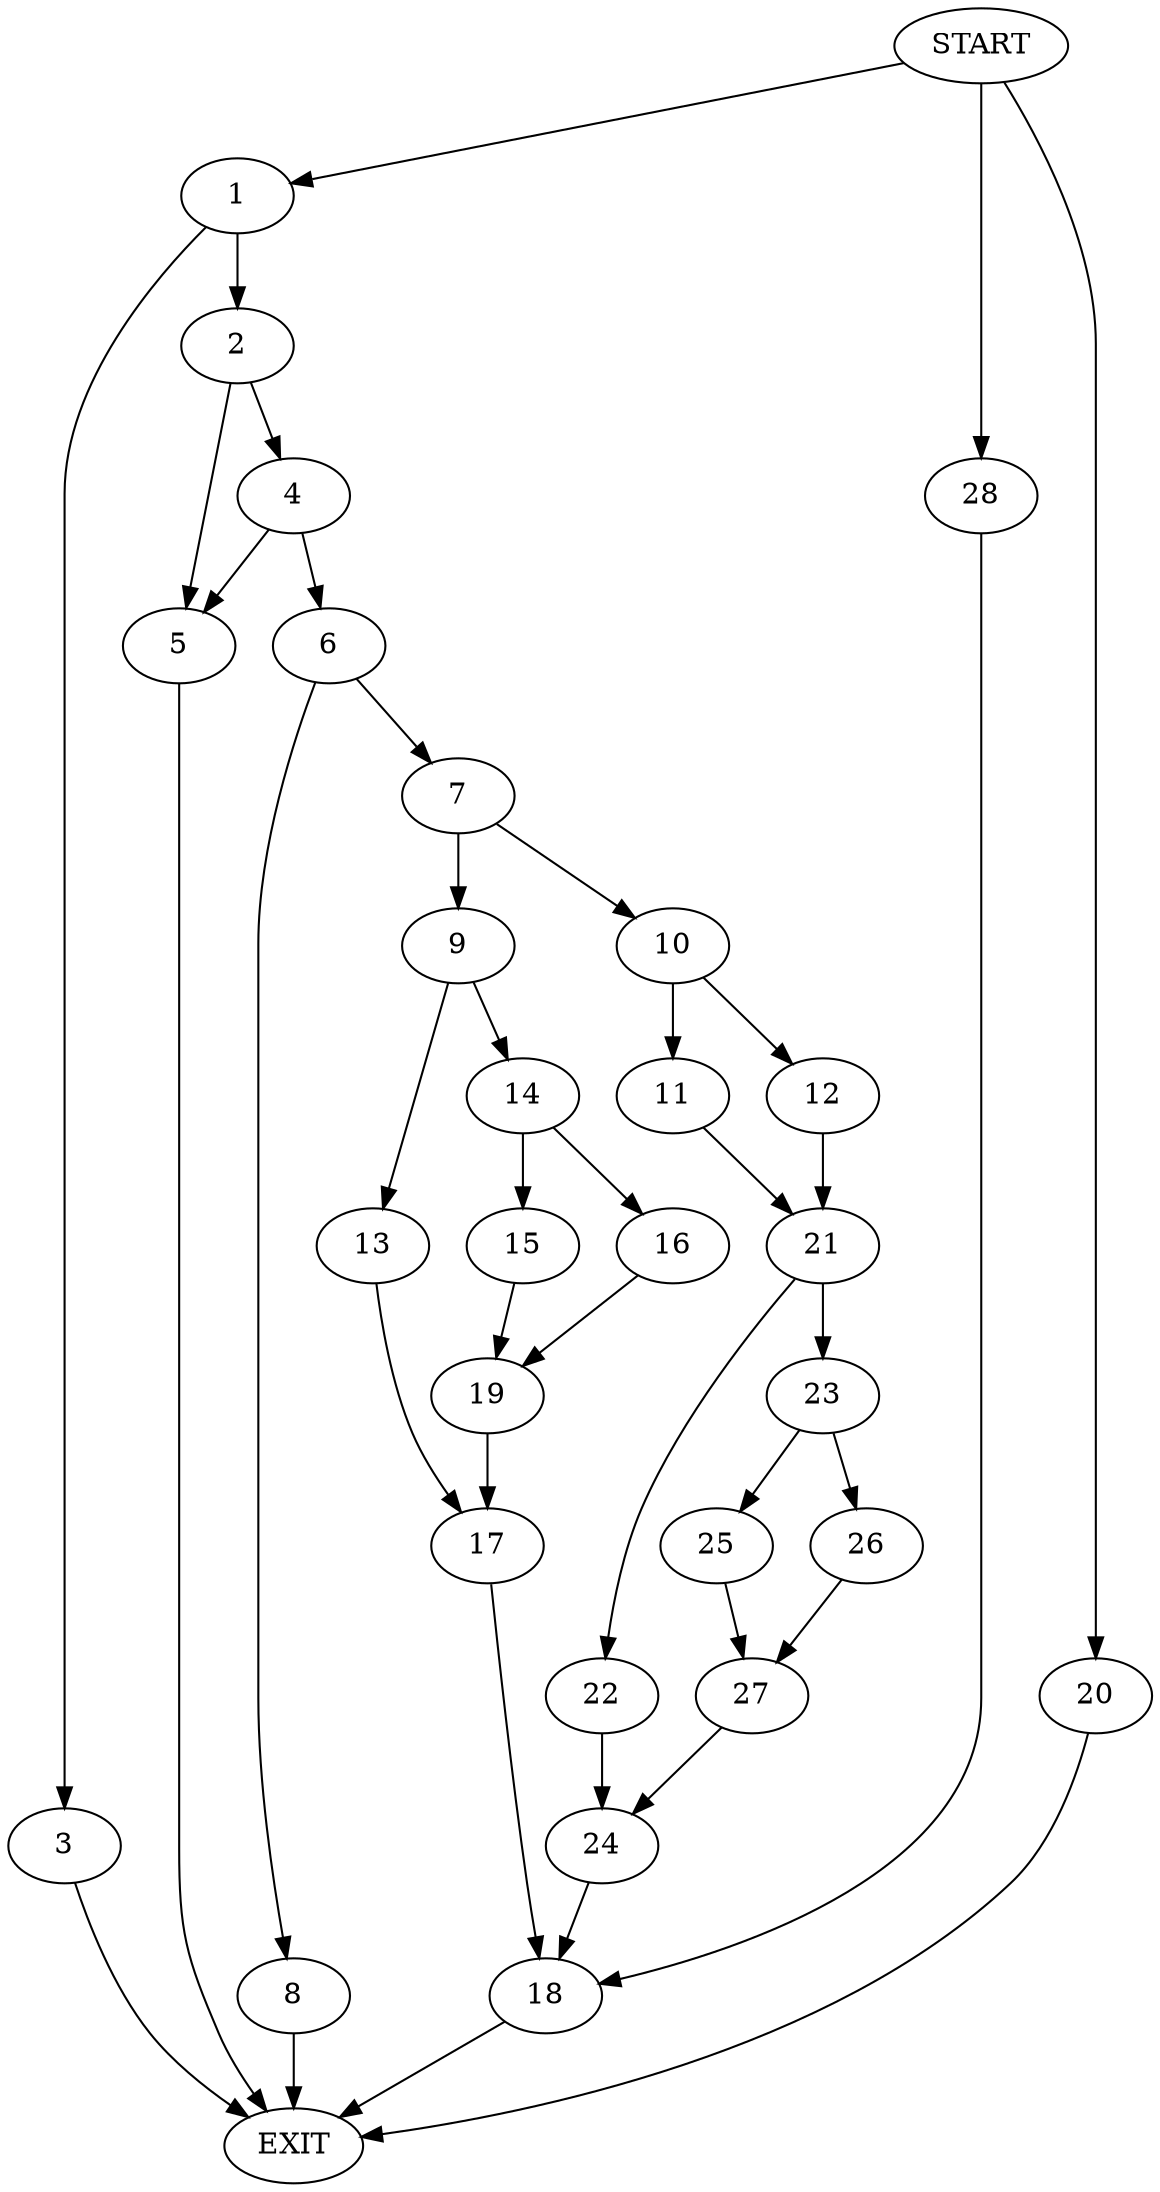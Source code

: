 digraph {
0 [label="START"]
29 [label="EXIT"]
0 -> 1
1 -> 2
1 -> 3
3 -> 29
2 -> 4
2 -> 5
5 -> 29
4 -> 6
4 -> 5
6 -> 7
6 -> 8
8 -> 29
7 -> 9
7 -> 10
10 -> 11
10 -> 12
9 -> 13
9 -> 14
14 -> 15
14 -> 16
13 -> 17
17 -> 18
16 -> 19
15 -> 19
19 -> 17
18 -> 29
0 -> 20
20 -> 29
12 -> 21
11 -> 21
21 -> 22
21 -> 23
22 -> 24
23 -> 25
23 -> 26
24 -> 18
25 -> 27
26 -> 27
27 -> 24
0 -> 28
28 -> 18
}
